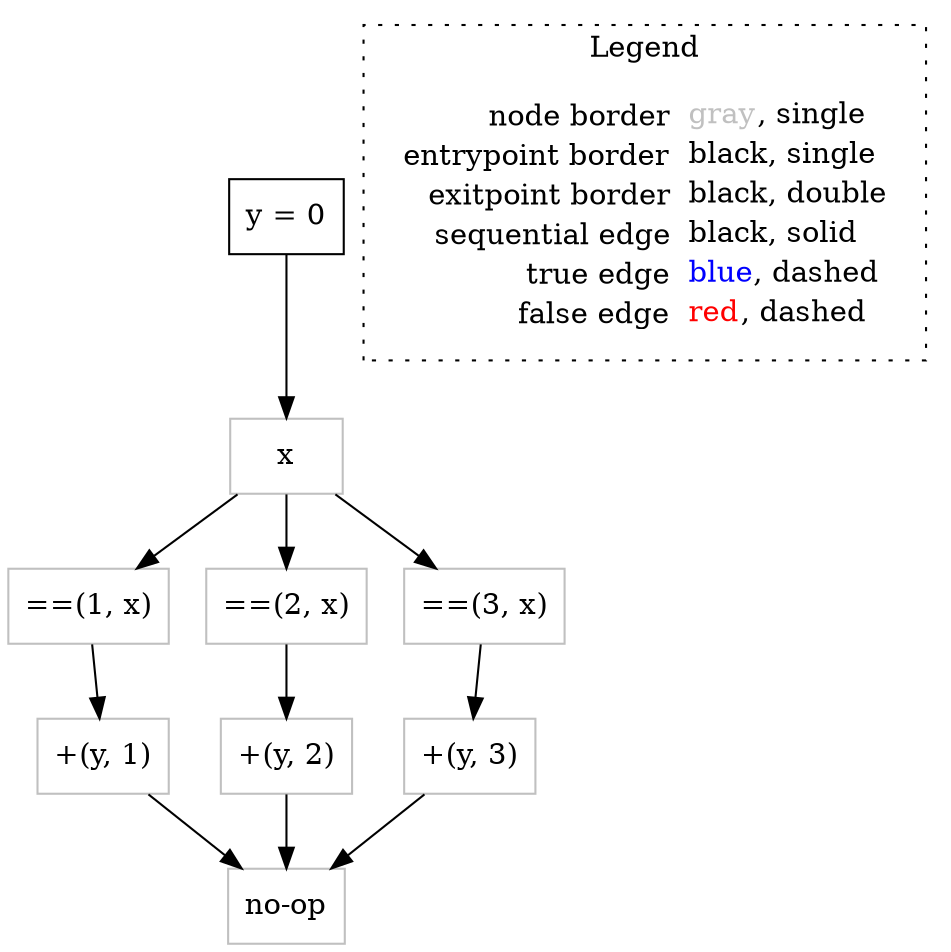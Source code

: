 digraph {
	"node0" [shape="rect",color="black",label=<y = 0>];
	"node1" [shape="rect",color="gray",label=<==(1, x)>];
	"node2" [shape="rect",color="gray",label=<+(y, 3)>];
	"node3" [shape="rect",color="gray",label=<x>];
	"node4" [shape="rect",color="gray",label=<+(y, 1)>];
	"node5" [shape="rect",color="gray",label=<no-op>];
	"node6" [shape="rect",color="gray",label=<+(y, 2)>];
	"node7" [shape="rect",color="gray",label=<==(2, x)>];
	"node8" [shape="rect",color="gray",label=<==(3, x)>];
	"node0" -> "node3" [color="black"];
	"node1" -> "node4" [color="black"];
	"node2" -> "node5" [color="black"];
	"node3" -> "node1" [color="black"];
	"node3" -> "node7" [color="black"];
	"node3" -> "node8" [color="black"];
	"node4" -> "node5" [color="black"];
	"node6" -> "node5" [color="black"];
	"node7" -> "node6" [color="black"];
	"node8" -> "node2" [color="black"];
subgraph cluster_legend {
	label="Legend";
	style=dotted;
	node [shape=plaintext];
	"legend" [label=<<table border="0" cellpadding="2" cellspacing="0" cellborder="0"><tr><td align="right">node border&nbsp;</td><td align="left"><font color="gray">gray</font>, single</td></tr><tr><td align="right">entrypoint border&nbsp;</td><td align="left"><font color="black">black</font>, single</td></tr><tr><td align="right">exitpoint border&nbsp;</td><td align="left"><font color="black">black</font>, double</td></tr><tr><td align="right">sequential edge&nbsp;</td><td align="left"><font color="black">black</font>, solid</td></tr><tr><td align="right">true edge&nbsp;</td><td align="left"><font color="blue">blue</font>, dashed</td></tr><tr><td align="right">false edge&nbsp;</td><td align="left"><font color="red">red</font>, dashed</td></tr></table>>];
}

}

